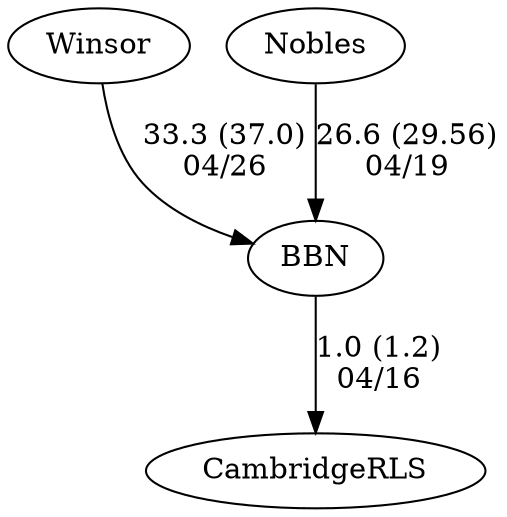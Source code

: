 digraph girls5foursBBN {CambridgeRLS [URL="girls5foursBBNCambridgeRLS.html"];Winsor [URL="girls5foursBBNWinsor.html"];BBN [URL="girls5foursBBNBBN.html"];Nobles [URL="girls5foursBBNNobles.html"];BBN -> CambridgeRLS[label="1.0 (1.2)
04/16", weight="99", tooltip="NEIRA Girls Fours, Cambridge Mayor's Cup: BB&N vs. CRLS			
Distance: 1250m Conditions: Brisk 15-20mph crosswind, swirling and gusting, increasing throughout races. Race order 5-4-3-2-1. 
Water mostly ok until significant chop in the middle of the 1V race. 
All floating starts, not exactly the same across races. 5V in particular started more than a length over the line. 
Due to the wind, the 5V, 4V, and 1V races shared the center arches, while 2V and 3V races had one boat in the Boston side arches and the other in the center arches. Comments: BB&N retains the Cambridge Mayor's Cup as a result of winning the 1V race in the last 5 strokes with an impressive sprint!
Slight mutual blade clashing in the last 500m of the 5V race.
BB&N 2V broke their skeg during their warmup and hot-seated into the 5V crew's shell.
Congrats to all crews and especially the coxswains for getting lined up and navigating challenging wind conditions and river traffic.
Thanks to BB&N for great early-season racing and flexibility in rescheduling to a weekday afternoon!
None", URL="https://www.row2k.com/results/resultspage.cfm?UID=181E3474D2FC1C1BDC3CD092B1E1976C&cat=1", random="random"]; 
Nobles -> BBN[label="26.6 (29.56)
04/19", weight="74", tooltip="NEIRA Boys & Girls Fours,BB&N, Nobles and Groton			
Distance: 1350 Conditions: Moderate crosswind at the start growing stronger throughout the course. Comments: 5th and 6th boats often started 1-2 lengths ahead of the line. The 7th and 8th boats raced on the JV course between Northeastern and Eliot Bridge. Boys 7th/8th boats combined into an 8. Thank to Nobles and Groton for making the trip! 
Boys 7th/8th - Nobles 2:49, BB&N 3:05
Girls 8th - BB&N 3:11, Nobles 3:17
Girls 7th - 3:24.32, BB&N 3:32.06
None", URL="https://www.row2k.com/results/resultspage.cfm?UID=74320C9FA98FF40EF58ED5364AA5D062&cat=5", random="random"]; 
Winsor -> BBN[label="33.3 (37.0)
04/26", weight="67", tooltip="NEIRA Girls Fours, BB&N, Winsor, Greenwich Academy			
Distance: 1350 M Conditions: Rain, heavy at times, consistant head wind, sloppy conditions in the last 300M Comments: In the 6V race BB&N Boat A's oar popped out of the oar lock multi times, forcing Winsor to alter course close to a bridge.
In the 1 V race Winsor left thier lane, and into BB&Ns lane in the last 250.
Thanks to Winsor and GA for the racing and GA making the trip to Boston.
None", URL="https://www.row2k.com/results/resultspage.cfm?UID=AF21FB49C1A5BFE18B2AC227D72047A7&cat=1", random="random"]}